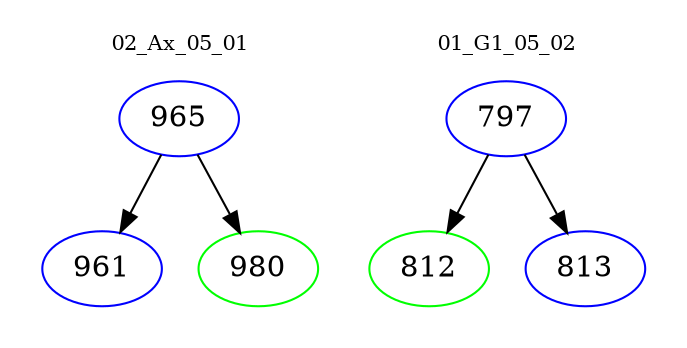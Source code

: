 digraph{
subgraph cluster_0 {
color = white
label = "02_Ax_05_01";
fontsize=10;
T0_965 [label="965", color="blue"]
T0_965 -> T0_961 [color="black"]
T0_961 [label="961", color="blue"]
T0_965 -> T0_980 [color="black"]
T0_980 [label="980", color="green"]
}
subgraph cluster_1 {
color = white
label = "01_G1_05_02";
fontsize=10;
T1_797 [label="797", color="blue"]
T1_797 -> T1_812 [color="black"]
T1_812 [label="812", color="green"]
T1_797 -> T1_813 [color="black"]
T1_813 [label="813", color="blue"]
}
}
